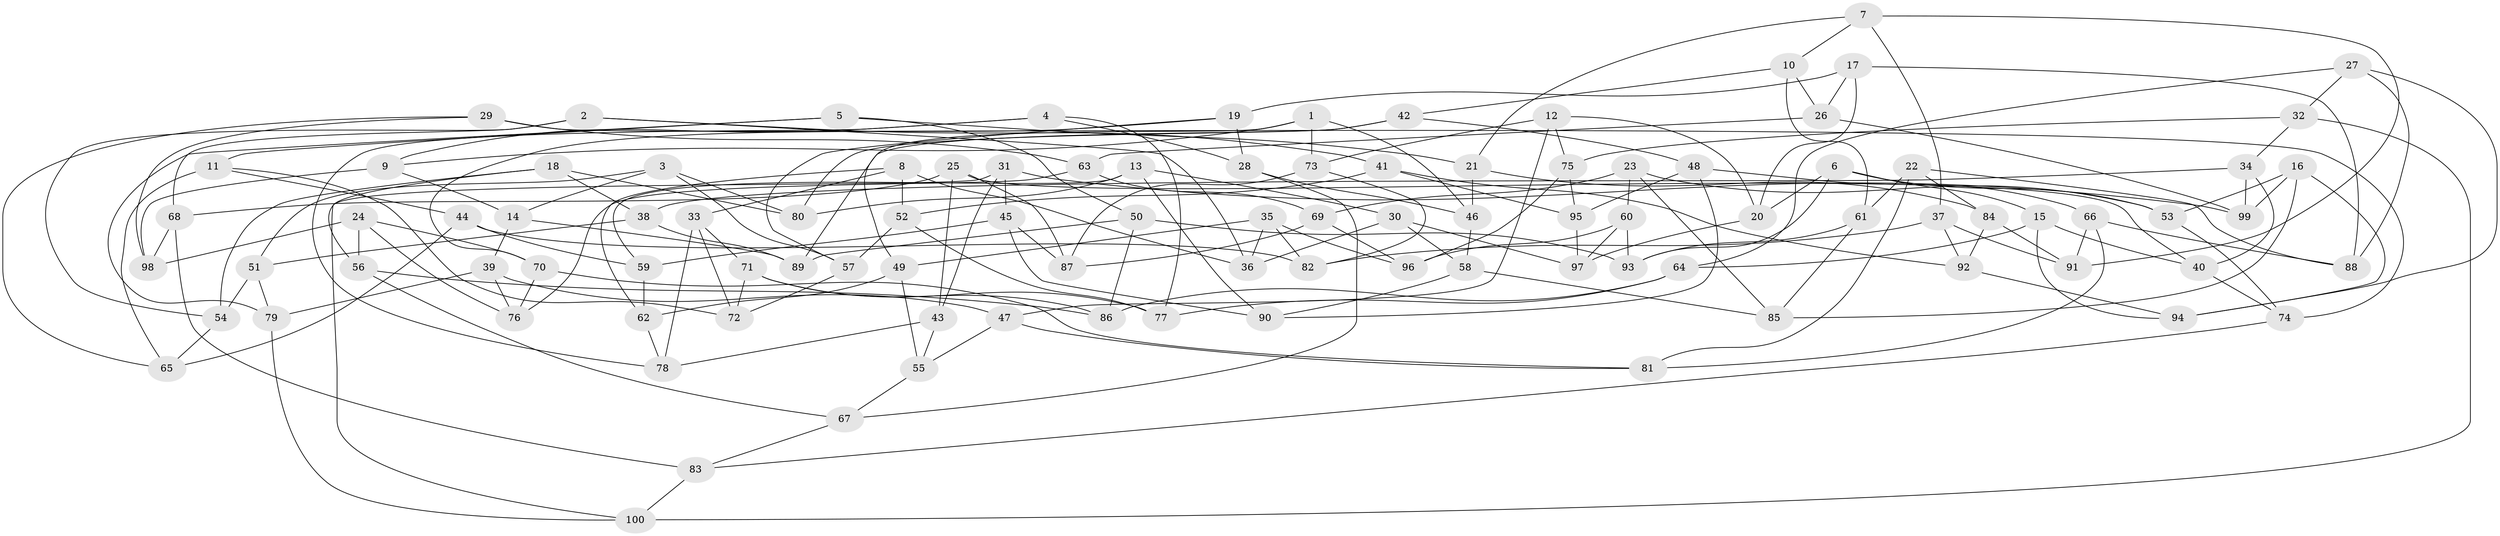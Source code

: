 // Generated by graph-tools (version 1.1) at 2025/39/02/21/25 10:39:01]
// undirected, 100 vertices, 200 edges
graph export_dot {
graph [start="1"]
  node [color=gray90,style=filled];
  1;
  2;
  3;
  4;
  5;
  6;
  7;
  8;
  9;
  10;
  11;
  12;
  13;
  14;
  15;
  16;
  17;
  18;
  19;
  20;
  21;
  22;
  23;
  24;
  25;
  26;
  27;
  28;
  29;
  30;
  31;
  32;
  33;
  34;
  35;
  36;
  37;
  38;
  39;
  40;
  41;
  42;
  43;
  44;
  45;
  46;
  47;
  48;
  49;
  50;
  51;
  52;
  53;
  54;
  55;
  56;
  57;
  58;
  59;
  60;
  61;
  62;
  63;
  64;
  65;
  66;
  67;
  68;
  69;
  70;
  71;
  72;
  73;
  74;
  75;
  76;
  77;
  78;
  79;
  80;
  81;
  82;
  83;
  84;
  85;
  86;
  87;
  88;
  89;
  90;
  91;
  92;
  93;
  94;
  95;
  96;
  97;
  98;
  99;
  100;
  1 -- 49;
  1 -- 9;
  1 -- 46;
  1 -- 73;
  2 -- 41;
  2 -- 54;
  2 -- 68;
  2 -- 36;
  3 -- 80;
  3 -- 14;
  3 -- 51;
  3 -- 57;
  4 -- 77;
  4 -- 9;
  4 -- 78;
  4 -- 28;
  5 -- 11;
  5 -- 50;
  5 -- 21;
  5 -- 79;
  6 -- 15;
  6 -- 93;
  6 -- 20;
  6 -- 53;
  7 -- 37;
  7 -- 91;
  7 -- 10;
  7 -- 21;
  8 -- 33;
  8 -- 62;
  8 -- 36;
  8 -- 52;
  9 -- 14;
  9 -- 98;
  10 -- 42;
  10 -- 61;
  10 -- 26;
  11 -- 72;
  11 -- 44;
  11 -- 65;
  12 -- 47;
  12 -- 73;
  12 -- 75;
  12 -- 20;
  13 -- 30;
  13 -- 90;
  13 -- 80;
  13 -- 59;
  14 -- 39;
  14 -- 89;
  15 -- 64;
  15 -- 94;
  15 -- 40;
  16 -- 99;
  16 -- 53;
  16 -- 85;
  16 -- 94;
  17 -- 19;
  17 -- 88;
  17 -- 20;
  17 -- 26;
  18 -- 56;
  18 -- 54;
  18 -- 80;
  18 -- 38;
  19 -- 28;
  19 -- 70;
  19 -- 57;
  20 -- 97;
  21 -- 84;
  21 -- 46;
  22 -- 81;
  22 -- 84;
  22 -- 61;
  22 -- 88;
  23 -- 85;
  23 -- 69;
  23 -- 53;
  23 -- 60;
  24 -- 98;
  24 -- 76;
  24 -- 70;
  24 -- 56;
  25 -- 68;
  25 -- 40;
  25 -- 87;
  25 -- 43;
  26 -- 99;
  26 -- 63;
  27 -- 32;
  27 -- 94;
  27 -- 88;
  27 -- 64;
  28 -- 46;
  28 -- 67;
  29 -- 65;
  29 -- 63;
  29 -- 74;
  29 -- 98;
  30 -- 36;
  30 -- 97;
  30 -- 58;
  31 -- 100;
  31 -- 43;
  31 -- 99;
  31 -- 45;
  32 -- 100;
  32 -- 75;
  32 -- 34;
  33 -- 72;
  33 -- 78;
  33 -- 71;
  34 -- 99;
  34 -- 40;
  34 -- 38;
  35 -- 36;
  35 -- 96;
  35 -- 49;
  35 -- 82;
  37 -- 91;
  37 -- 82;
  37 -- 92;
  38 -- 51;
  38 -- 89;
  39 -- 47;
  39 -- 76;
  39 -- 79;
  40 -- 74;
  41 -- 92;
  41 -- 52;
  41 -- 95;
  42 -- 48;
  42 -- 80;
  42 -- 89;
  43 -- 55;
  43 -- 78;
  44 -- 82;
  44 -- 65;
  44 -- 59;
  45 -- 90;
  45 -- 59;
  45 -- 87;
  46 -- 58;
  47 -- 81;
  47 -- 55;
  48 -- 66;
  48 -- 90;
  48 -- 95;
  49 -- 62;
  49 -- 55;
  50 -- 86;
  50 -- 93;
  50 -- 89;
  51 -- 54;
  51 -- 79;
  52 -- 57;
  52 -- 77;
  53 -- 74;
  54 -- 65;
  55 -- 67;
  56 -- 67;
  56 -- 86;
  57 -- 72;
  58 -- 85;
  58 -- 90;
  59 -- 62;
  60 -- 97;
  60 -- 93;
  60 -- 96;
  61 -- 93;
  61 -- 85;
  62 -- 78;
  63 -- 69;
  63 -- 76;
  64 -- 77;
  64 -- 86;
  66 -- 88;
  66 -- 91;
  66 -- 81;
  67 -- 83;
  68 -- 98;
  68 -- 83;
  69 -- 96;
  69 -- 87;
  70 -- 76;
  70 -- 81;
  71 -- 77;
  71 -- 72;
  71 -- 86;
  73 -- 82;
  73 -- 87;
  74 -- 83;
  75 -- 95;
  75 -- 96;
  79 -- 100;
  83 -- 100;
  84 -- 92;
  84 -- 91;
  92 -- 94;
  95 -- 97;
}
